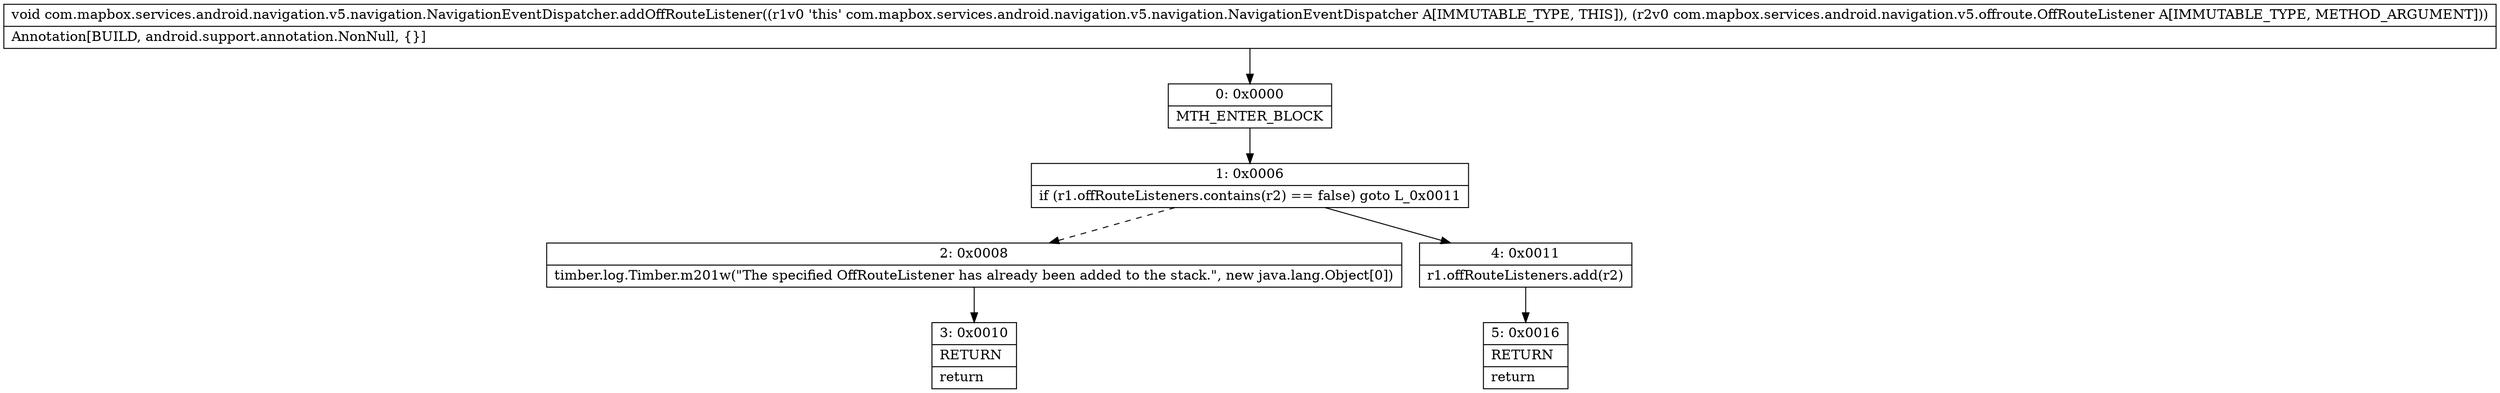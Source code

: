 digraph "CFG forcom.mapbox.services.android.navigation.v5.navigation.NavigationEventDispatcher.addOffRouteListener(Lcom\/mapbox\/services\/android\/navigation\/v5\/offroute\/OffRouteListener;)V" {
Node_0 [shape=record,label="{0\:\ 0x0000|MTH_ENTER_BLOCK\l}"];
Node_1 [shape=record,label="{1\:\ 0x0006|if (r1.offRouteListeners.contains(r2) == false) goto L_0x0011\l}"];
Node_2 [shape=record,label="{2\:\ 0x0008|timber.log.Timber.m201w(\"The specified OffRouteListener has already been added to the stack.\", new java.lang.Object[0])\l}"];
Node_3 [shape=record,label="{3\:\ 0x0010|RETURN\l|return\l}"];
Node_4 [shape=record,label="{4\:\ 0x0011|r1.offRouteListeners.add(r2)\l}"];
Node_5 [shape=record,label="{5\:\ 0x0016|RETURN\l|return\l}"];
MethodNode[shape=record,label="{void com.mapbox.services.android.navigation.v5.navigation.NavigationEventDispatcher.addOffRouteListener((r1v0 'this' com.mapbox.services.android.navigation.v5.navigation.NavigationEventDispatcher A[IMMUTABLE_TYPE, THIS]), (r2v0 com.mapbox.services.android.navigation.v5.offroute.OffRouteListener A[IMMUTABLE_TYPE, METHOD_ARGUMENT]))  | Annotation[BUILD, android.support.annotation.NonNull, \{\}]\l}"];
MethodNode -> Node_0;
Node_0 -> Node_1;
Node_1 -> Node_2[style=dashed];
Node_1 -> Node_4;
Node_2 -> Node_3;
Node_4 -> Node_5;
}

